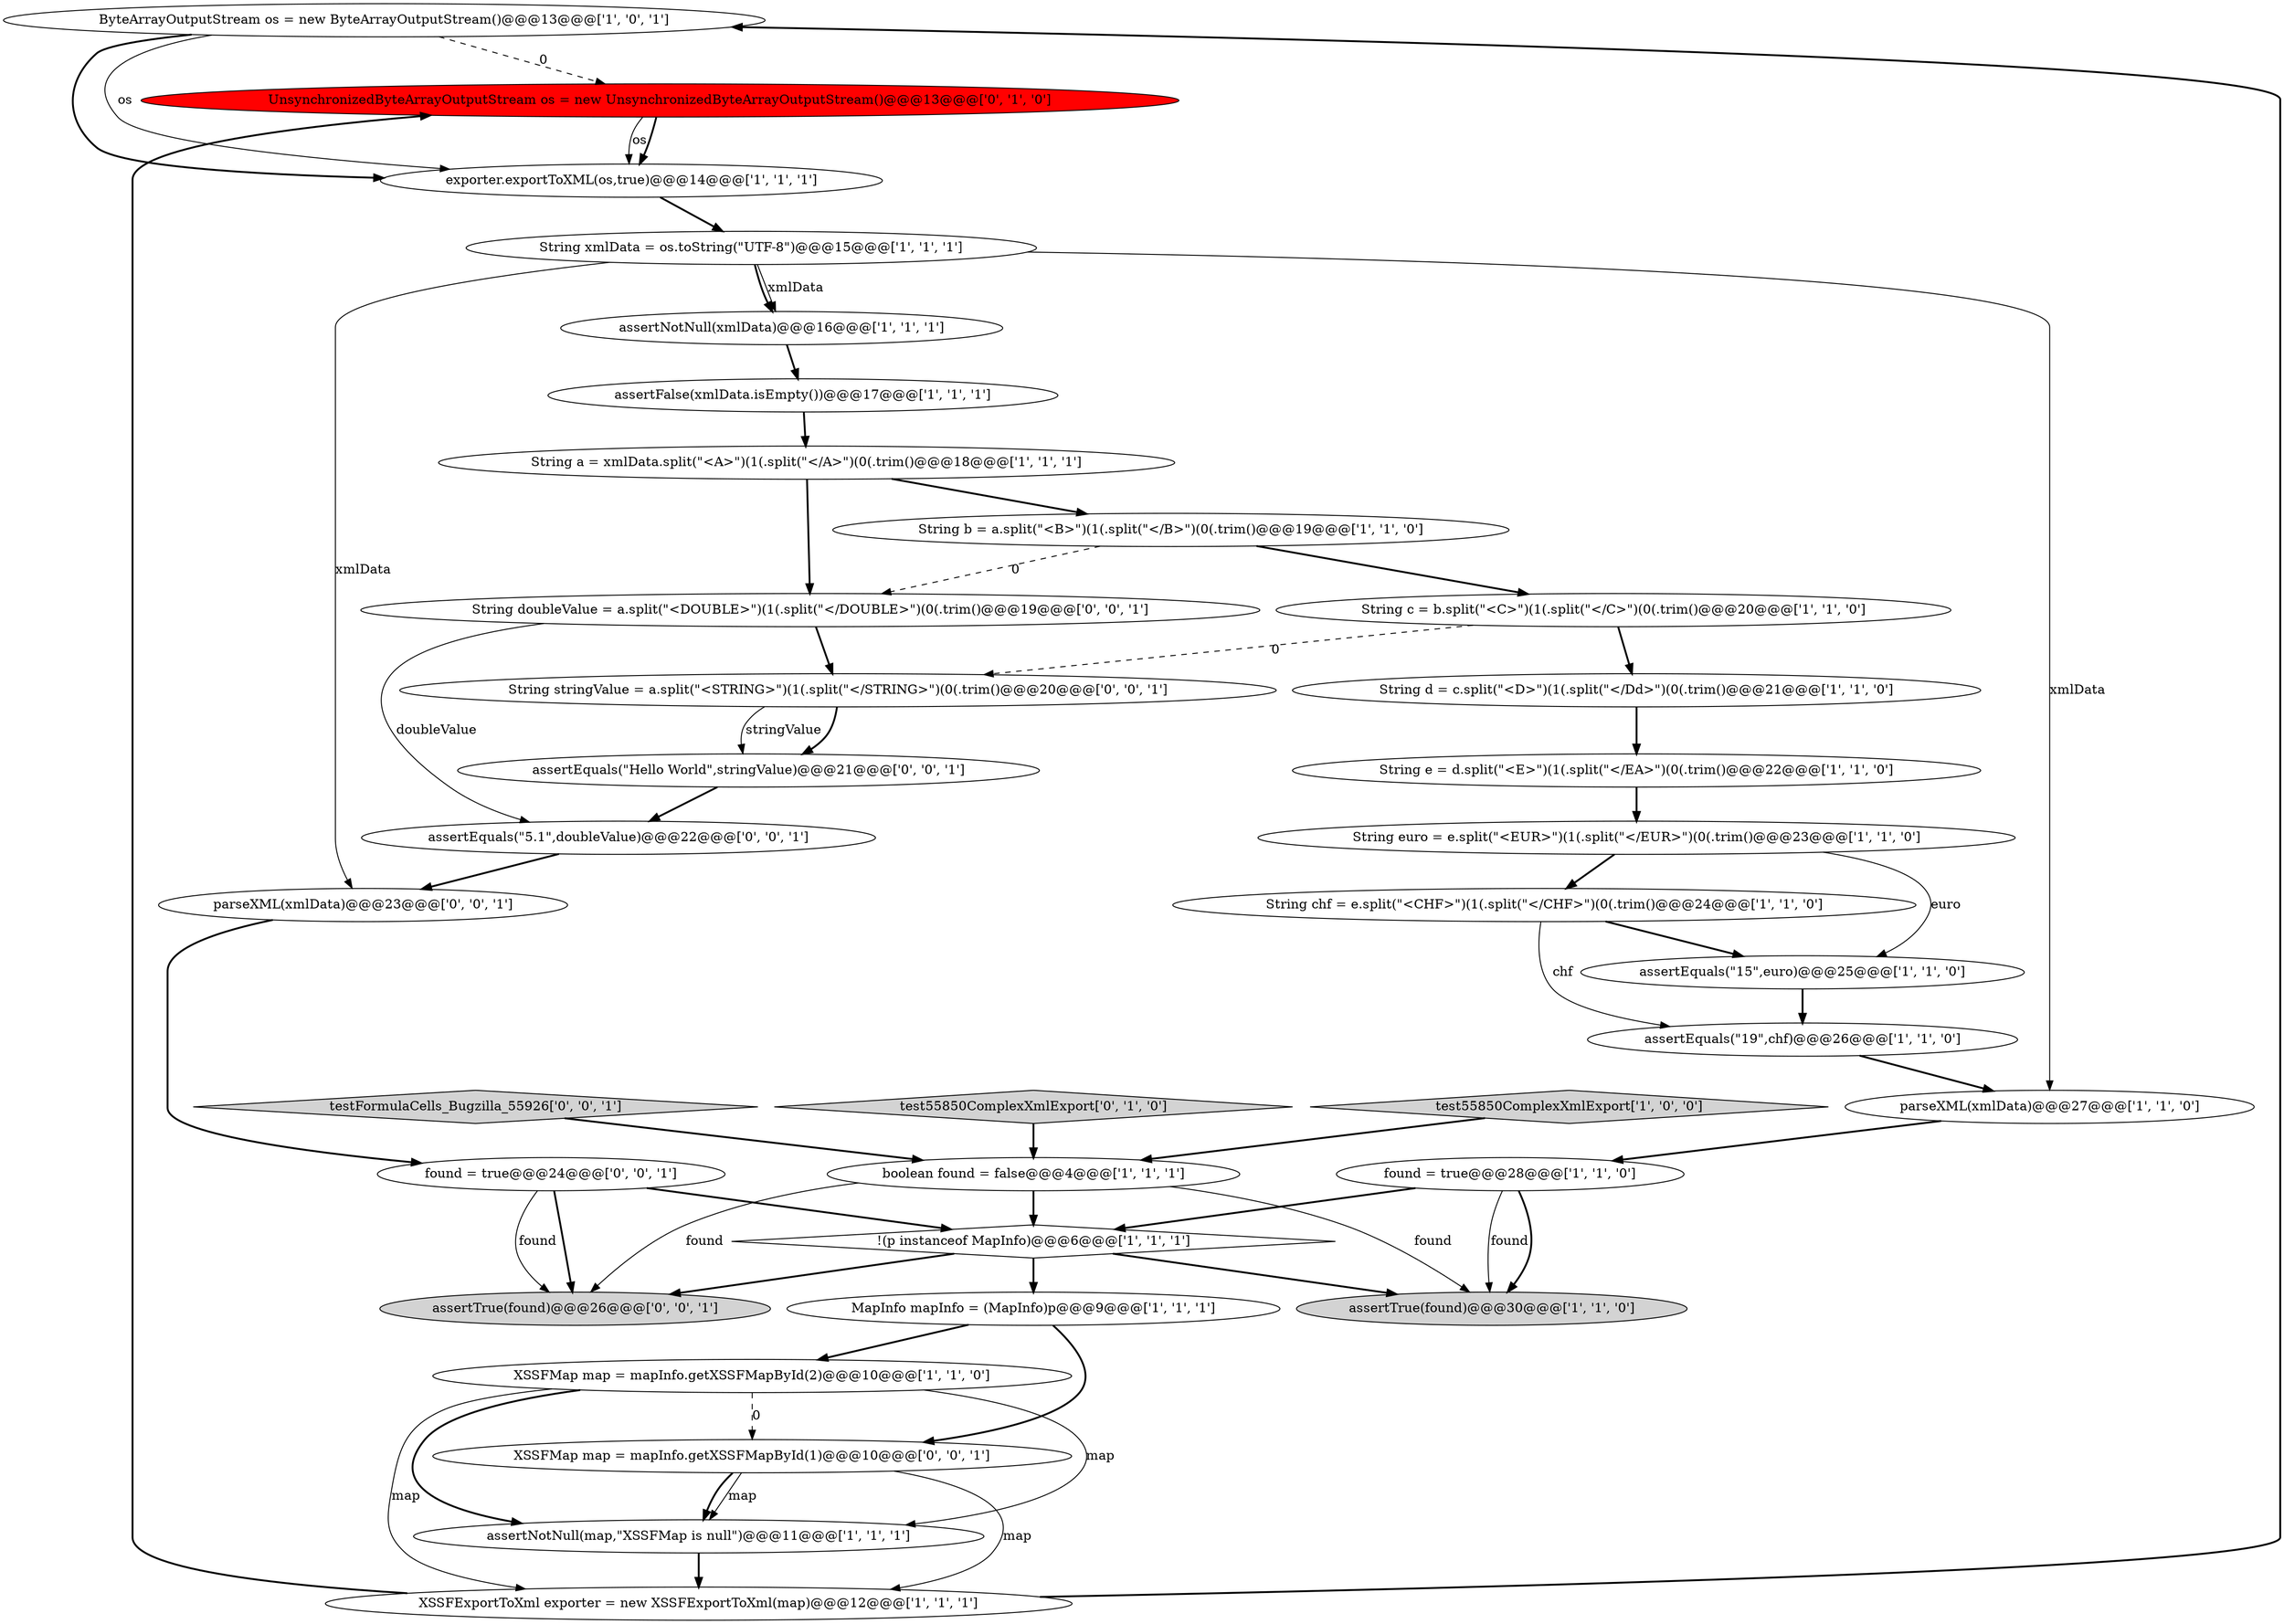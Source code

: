 digraph {
18 [style = filled, label = "ByteArrayOutputStream os = new ByteArrayOutputStream()@@@13@@@['1', '0', '1']", fillcolor = white, shape = ellipse image = "AAA0AAABBB1BBB"];
5 [style = filled, label = "assertFalse(xmlData.isEmpty())@@@17@@@['1', '1', '1']", fillcolor = white, shape = ellipse image = "AAA0AAABBB1BBB"];
16 [style = filled, label = "found = true@@@28@@@['1', '1', '0']", fillcolor = white, shape = ellipse image = "AAA0AAABBB1BBB"];
17 [style = filled, label = "String d = c.split(\"<D>\")(1(.split(\"</Dd>\")(0(.trim()@@@21@@@['1', '1', '0']", fillcolor = white, shape = ellipse image = "AAA0AAABBB1BBB"];
10 [style = filled, label = "String xmlData = os.toString(\"UTF-8\")@@@15@@@['1', '1', '1']", fillcolor = white, shape = ellipse image = "AAA0AAABBB1BBB"];
29 [style = filled, label = "parseXML(xmlData)@@@23@@@['0', '0', '1']", fillcolor = white, shape = ellipse image = "AAA0AAABBB3BBB"];
30 [style = filled, label = "assertEquals(\"Hello World\",stringValue)@@@21@@@['0', '0', '1']", fillcolor = white, shape = ellipse image = "AAA0AAABBB3BBB"];
12 [style = filled, label = "String euro = e.split(\"<EUR>\")(1(.split(\"</EUR>\")(0(.trim()@@@23@@@['1', '1', '0']", fillcolor = white, shape = ellipse image = "AAA0AAABBB1BBB"];
31 [style = filled, label = "testFormulaCells_Bugzilla_55926['0', '0', '1']", fillcolor = lightgray, shape = diamond image = "AAA0AAABBB3BBB"];
14 [style = filled, label = "String a = xmlData.split(\"<A>\")(1(.split(\"</A>\")(0(.trim()@@@18@@@['1', '1', '1']", fillcolor = white, shape = ellipse image = "AAA0AAABBB1BBB"];
3 [style = filled, label = "String e = d.split(\"<E>\")(1(.split(\"</EA>\")(0(.trim()@@@22@@@['1', '1', '0']", fillcolor = white, shape = ellipse image = "AAA0AAABBB1BBB"];
25 [style = filled, label = "UnsynchronizedByteArrayOutputStream os = new UnsynchronizedByteArrayOutputStream()@@@13@@@['0', '1', '0']", fillcolor = red, shape = ellipse image = "AAA1AAABBB2BBB"];
7 [style = filled, label = "String b = a.split(\"<B>\")(1(.split(\"</B>\")(0(.trim()@@@19@@@['1', '1', '0']", fillcolor = white, shape = ellipse image = "AAA0AAABBB1BBB"];
11 [style = filled, label = "exporter.exportToXML(os,true)@@@14@@@['1', '1', '1']", fillcolor = white, shape = ellipse image = "AAA0AAABBB1BBB"];
34 [style = filled, label = "String stringValue = a.split(\"<STRING>\")(1(.split(\"</STRING>\")(0(.trim()@@@20@@@['0', '0', '1']", fillcolor = white, shape = ellipse image = "AAA0AAABBB3BBB"];
26 [style = filled, label = "assertTrue(found)@@@26@@@['0', '0', '1']", fillcolor = lightgray, shape = ellipse image = "AAA0AAABBB3BBB"];
2 [style = filled, label = "assertNotNull(xmlData)@@@16@@@['1', '1', '1']", fillcolor = white, shape = ellipse image = "AAA0AAABBB1BBB"];
8 [style = filled, label = "assertEquals(\"19\",chf)@@@26@@@['1', '1', '0']", fillcolor = white, shape = ellipse image = "AAA0AAABBB1BBB"];
15 [style = filled, label = "String chf = e.split(\"<CHF>\")(1(.split(\"</CHF>\")(0(.trim()@@@24@@@['1', '1', '0']", fillcolor = white, shape = ellipse image = "AAA0AAABBB1BBB"];
28 [style = filled, label = "found = true@@@24@@@['0', '0', '1']", fillcolor = white, shape = ellipse image = "AAA0AAABBB3BBB"];
33 [style = filled, label = "String doubleValue = a.split(\"<DOUBLE>\")(1(.split(\"</DOUBLE>\")(0(.trim()@@@19@@@['0', '0', '1']", fillcolor = white, shape = ellipse image = "AAA0AAABBB3BBB"];
32 [style = filled, label = "assertEquals(\"5.1\",doubleValue)@@@22@@@['0', '0', '1']", fillcolor = white, shape = ellipse image = "AAA0AAABBB3BBB"];
24 [style = filled, label = "test55850ComplexXmlExport['0', '1', '0']", fillcolor = lightgray, shape = diamond image = "AAA0AAABBB2BBB"];
1 [style = filled, label = "test55850ComplexXmlExport['1', '0', '0']", fillcolor = lightgray, shape = diamond image = "AAA0AAABBB1BBB"];
19 [style = filled, label = "MapInfo mapInfo = (MapInfo)p@@@9@@@['1', '1', '1']", fillcolor = white, shape = ellipse image = "AAA0AAABBB1BBB"];
6 [style = filled, label = "assertEquals(\"15\",euro)@@@25@@@['1', '1', '0']", fillcolor = white, shape = ellipse image = "AAA0AAABBB1BBB"];
21 [style = filled, label = "assertNotNull(map,\"XSSFMap is null\")@@@11@@@['1', '1', '1']", fillcolor = white, shape = ellipse image = "AAA0AAABBB1BBB"];
27 [style = filled, label = "XSSFMap map = mapInfo.getXSSFMapById(1)@@@10@@@['0', '0', '1']", fillcolor = white, shape = ellipse image = "AAA0AAABBB3BBB"];
4 [style = filled, label = "XSSFExportToXml exporter = new XSSFExportToXml(map)@@@12@@@['1', '1', '1']", fillcolor = white, shape = ellipse image = "AAA0AAABBB1BBB"];
22 [style = filled, label = "boolean found = false@@@4@@@['1', '1', '1']", fillcolor = white, shape = ellipse image = "AAA0AAABBB1BBB"];
9 [style = filled, label = "XSSFMap map = mapInfo.getXSSFMapById(2)@@@10@@@['1', '1', '0']", fillcolor = white, shape = ellipse image = "AAA0AAABBB1BBB"];
13 [style = filled, label = "String c = b.split(\"<C>\")(1(.split(\"</C>\")(0(.trim()@@@20@@@['1', '1', '0']", fillcolor = white, shape = ellipse image = "AAA0AAABBB1BBB"];
23 [style = filled, label = "!(p instanceof MapInfo)@@@6@@@['1', '1', '1']", fillcolor = white, shape = diamond image = "AAA0AAABBB1BBB"];
20 [style = filled, label = "assertTrue(found)@@@30@@@['1', '1', '0']", fillcolor = lightgray, shape = ellipse image = "AAA0AAABBB1BBB"];
0 [style = filled, label = "parseXML(xmlData)@@@27@@@['1', '1', '0']", fillcolor = white, shape = ellipse image = "AAA0AAABBB1BBB"];
7->13 [style = bold, label=""];
0->16 [style = bold, label=""];
23->20 [style = bold, label=""];
15->8 [style = solid, label="chf"];
12->6 [style = solid, label="euro"];
31->22 [style = bold, label=""];
4->25 [style = bold, label=""];
27->4 [style = solid, label="map"];
25->11 [style = solid, label="os"];
18->11 [style = bold, label=""];
12->15 [style = bold, label=""];
23->26 [style = bold, label=""];
9->27 [style = dashed, label="0"];
30->32 [style = bold, label=""];
28->26 [style = bold, label=""];
4->18 [style = bold, label=""];
15->6 [style = bold, label=""];
16->23 [style = bold, label=""];
5->14 [style = bold, label=""];
3->12 [style = bold, label=""];
24->22 [style = bold, label=""];
22->23 [style = bold, label=""];
34->30 [style = bold, label=""];
14->33 [style = bold, label=""];
34->30 [style = solid, label="stringValue"];
14->7 [style = bold, label=""];
9->4 [style = solid, label="map"];
1->22 [style = bold, label=""];
32->29 [style = bold, label=""];
8->0 [style = bold, label=""];
29->28 [style = bold, label=""];
13->17 [style = bold, label=""];
22->20 [style = solid, label="found"];
10->2 [style = solid, label="xmlData"];
9->21 [style = solid, label="map"];
33->32 [style = solid, label="doubleValue"];
18->11 [style = solid, label="os"];
19->9 [style = bold, label=""];
11->10 [style = bold, label=""];
25->11 [style = bold, label=""];
28->23 [style = bold, label=""];
23->19 [style = bold, label=""];
19->27 [style = bold, label=""];
16->20 [style = solid, label="found"];
6->8 [style = bold, label=""];
9->21 [style = bold, label=""];
17->3 [style = bold, label=""];
10->2 [style = bold, label=""];
7->33 [style = dashed, label="0"];
10->0 [style = solid, label="xmlData"];
27->21 [style = solid, label="map"];
28->26 [style = solid, label="found"];
16->20 [style = bold, label=""];
27->21 [style = bold, label=""];
33->34 [style = bold, label=""];
13->34 [style = dashed, label="0"];
18->25 [style = dashed, label="0"];
10->29 [style = solid, label="xmlData"];
22->26 [style = solid, label="found"];
2->5 [style = bold, label=""];
21->4 [style = bold, label=""];
}
